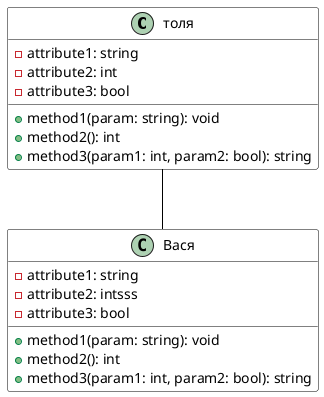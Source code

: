 @startuml

' Настройка стиля для прямоугольника
skinparam class {
    BackgroundColor #FFF
    BorderColor #000
    ArrowColor #000
    FontName Arial
}

' Класс с атрибутами и методами
class "толя" as MyClass {
  ' Атрибуты (поля класса)
  - attribute1: string
  - attribute2: int
  - attribute3: bool

  ' Методы (функции класса)
  + method1(param: string): void
  + method2(): int
  + method3(param1: int, param2: bool): string
}

' Можно добавить связь с другим классом (опционально)
' class AnotherClass
' MyClass --> AnotherClass : "использует"
MyClass--MyClasss

' Настройка стиля для прямоугольника
skinparam class {
    BackgroundColor #FFF
    BorderColor #000
    ArrowColor #000
    FontName Arial
}

' Класс с атрибутами и методами
class "Вася" as MyClasss {
  ' Атрибуты (поля класса)
  - attribute1: string
  - attribute2: intsss
  - attribute3: bool

  ' Методы (функции класса)
  + method1(param: string): void
  + method2(): int
  + method3(param1: int, param2: bool): string
}

' Можно добавить связь с другим классом (опционально)
' class AnotherClass
' MyClass --> AnotherClass : "использует"

@enduml